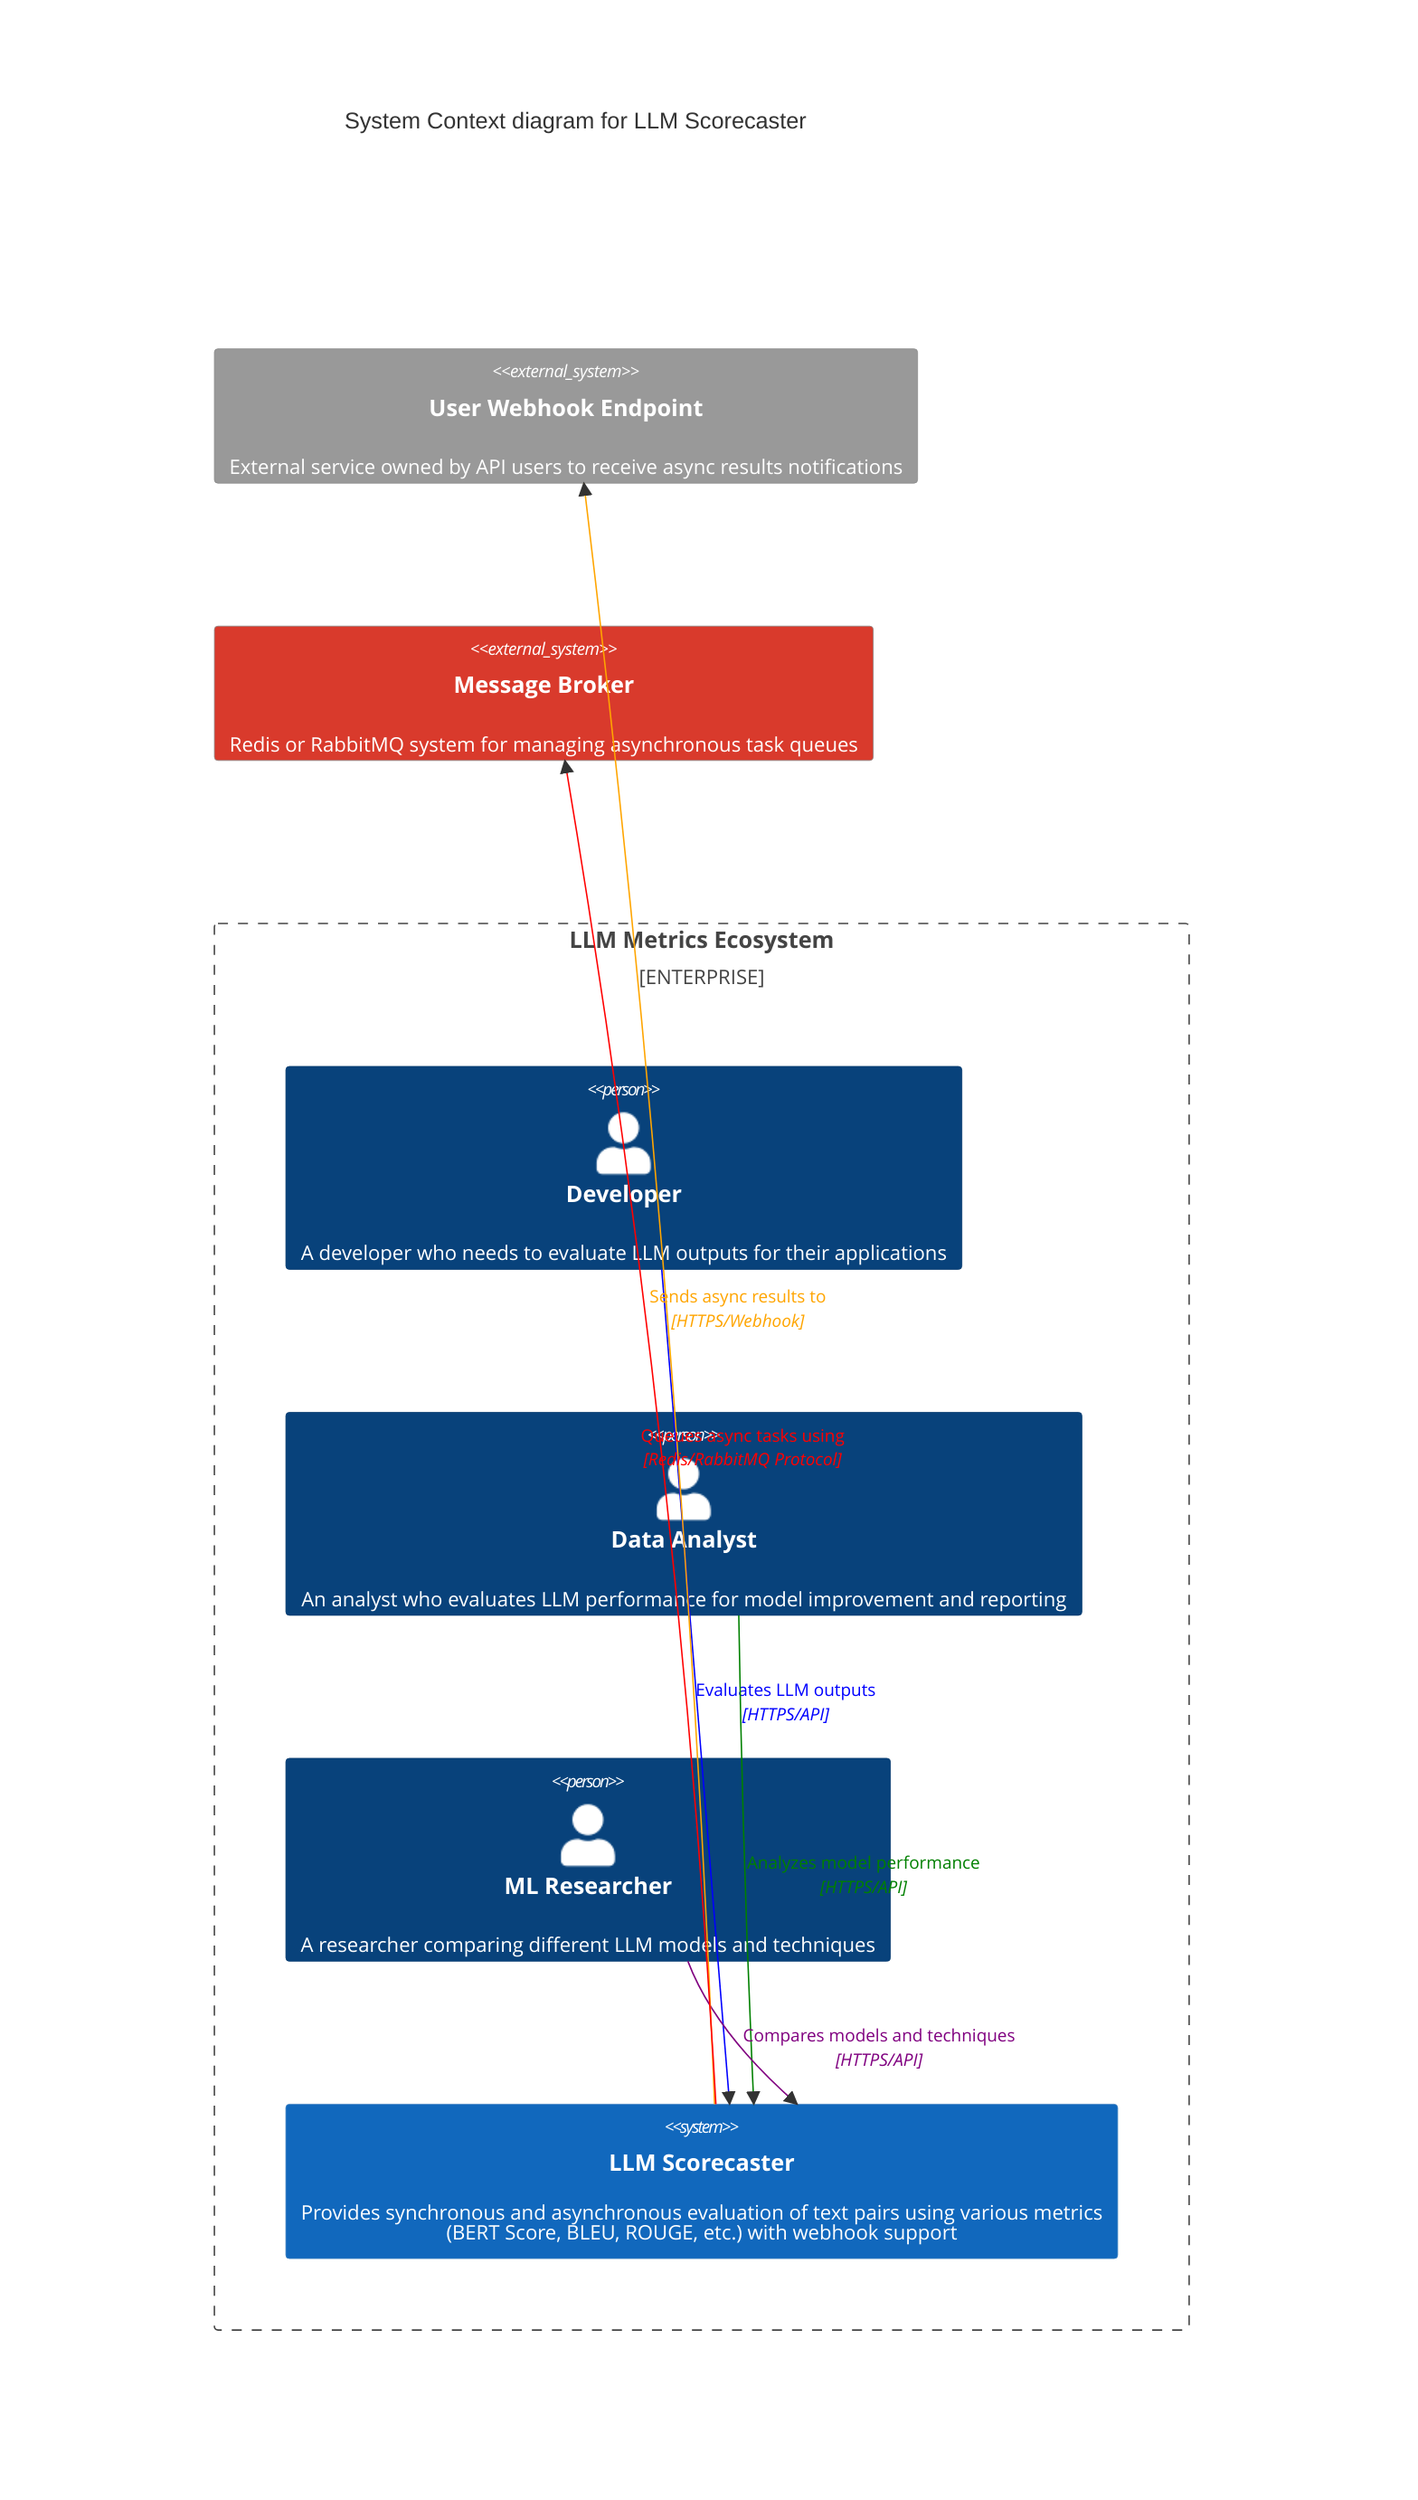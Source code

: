 C4Context
    title System Context diagram for LLM Scorecaster
    UpdateLayoutConfig($c4ShapeInRow="3", $c4BoundaryInRow="1")
    Enterprise_Boundary(b0, "LLM Metrics Ecosystem") {
        Person(developer, "Developer", "A developer who needs to evaluate LLM outputs for their applications")
        Person(analyst, "Data Analyst", "An analyst who evaluates LLM performance for model improvement and reporting")
        Person(researcher, "ML Researcher", "A researcher comparing different LLM models and techniques")
        
        System(llmMetricsAPI, "LLM Scorecaster", "Provides synchronous and asynchronous evaluation of text pairs using various metrics <br/>(BERT Score, BLEU, ROUGE, etc.) with webhook support")
    }
    System_Ext(userWebhookService, "User Webhook Endpoint", "External service owned by API users to receive async results notifications")
    System_Ext(celeryBroker, "Message Broker", "Redis or RabbitMQ system for managing asynchronous task queues")
    
    Rel(developer, llmMetricsAPI, "Evaluates LLM outputs", "HTTPS/API")
    Rel(analyst, llmMetricsAPI, "Analyzes model performance", "HTTPS/API")
    Rel(researcher, llmMetricsAPI, "Compares models and techniques", "HTTPS/API")
    Rel(llmMetricsAPI, userWebhookService, "Sends async results to", "HTTPS/Webhook")
    Rel(llmMetricsAPI, celeryBroker, "Queues async tasks using", "Redis/RabbitMQ Protocol")
    
    UpdateElementStyle(llmMetricsAPI, $bgColor="#1168bd", $fontColor="#ffffff")
    UpdateElementStyle(userWebhookService, $bgColor="#999999")
    UpdateElementStyle(celeryBroker, $bgColor="#D93A2C", $fontColor="#ffffff")
    UpdateElementStyle(developer, $bgColor="#08427b")
    UpdateElementStyle(analyst, $bgColor="#08427b")
    UpdateElementStyle(researcher, $bgColor="#08427b")
    
    UpdateRelStyle(developer, llmMetricsAPI, $lineColor="blue", $textColor="blue")
    UpdateRelStyle(analyst, llmMetricsAPI, $lineColor="green", $textColor="green")
    UpdateRelStyle(researcher, llmMetricsAPI, $lineColor="purple", $textColor="purple")
    UpdateRelStyle(llmMetricsAPI, userWebhookService, $lineColor="orange", $textColor="orange")
    UpdateRelStyle(llmMetricsAPI, celeryBroker, $lineColor="red", $textColor="red")